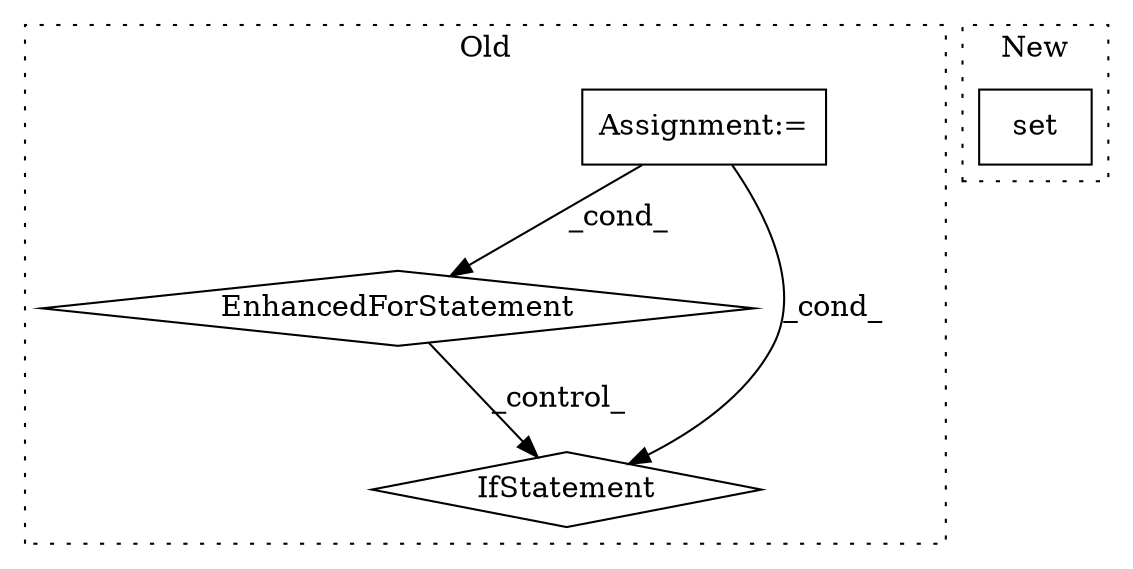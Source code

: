 digraph G {
subgraph cluster0 {
1 [label="EnhancedForStatement" a="70" s="2364,2440" l="53,2" shape="diamond"];
3 [label="Assignment:=" a="7" s="2364,2440" l="53,2" shape="box"];
4 [label="IfStatement" a="25" s="2450,2487" l="10,2" shape="diamond"];
label = "Old";
style="dotted";
}
subgraph cluster1 {
2 [label="set" a="32" s="2393" l="5" shape="box"];
label = "New";
style="dotted";
}
1 -> 4 [label="_control_"];
3 -> 1 [label="_cond_"];
3 -> 4 [label="_cond_"];
}